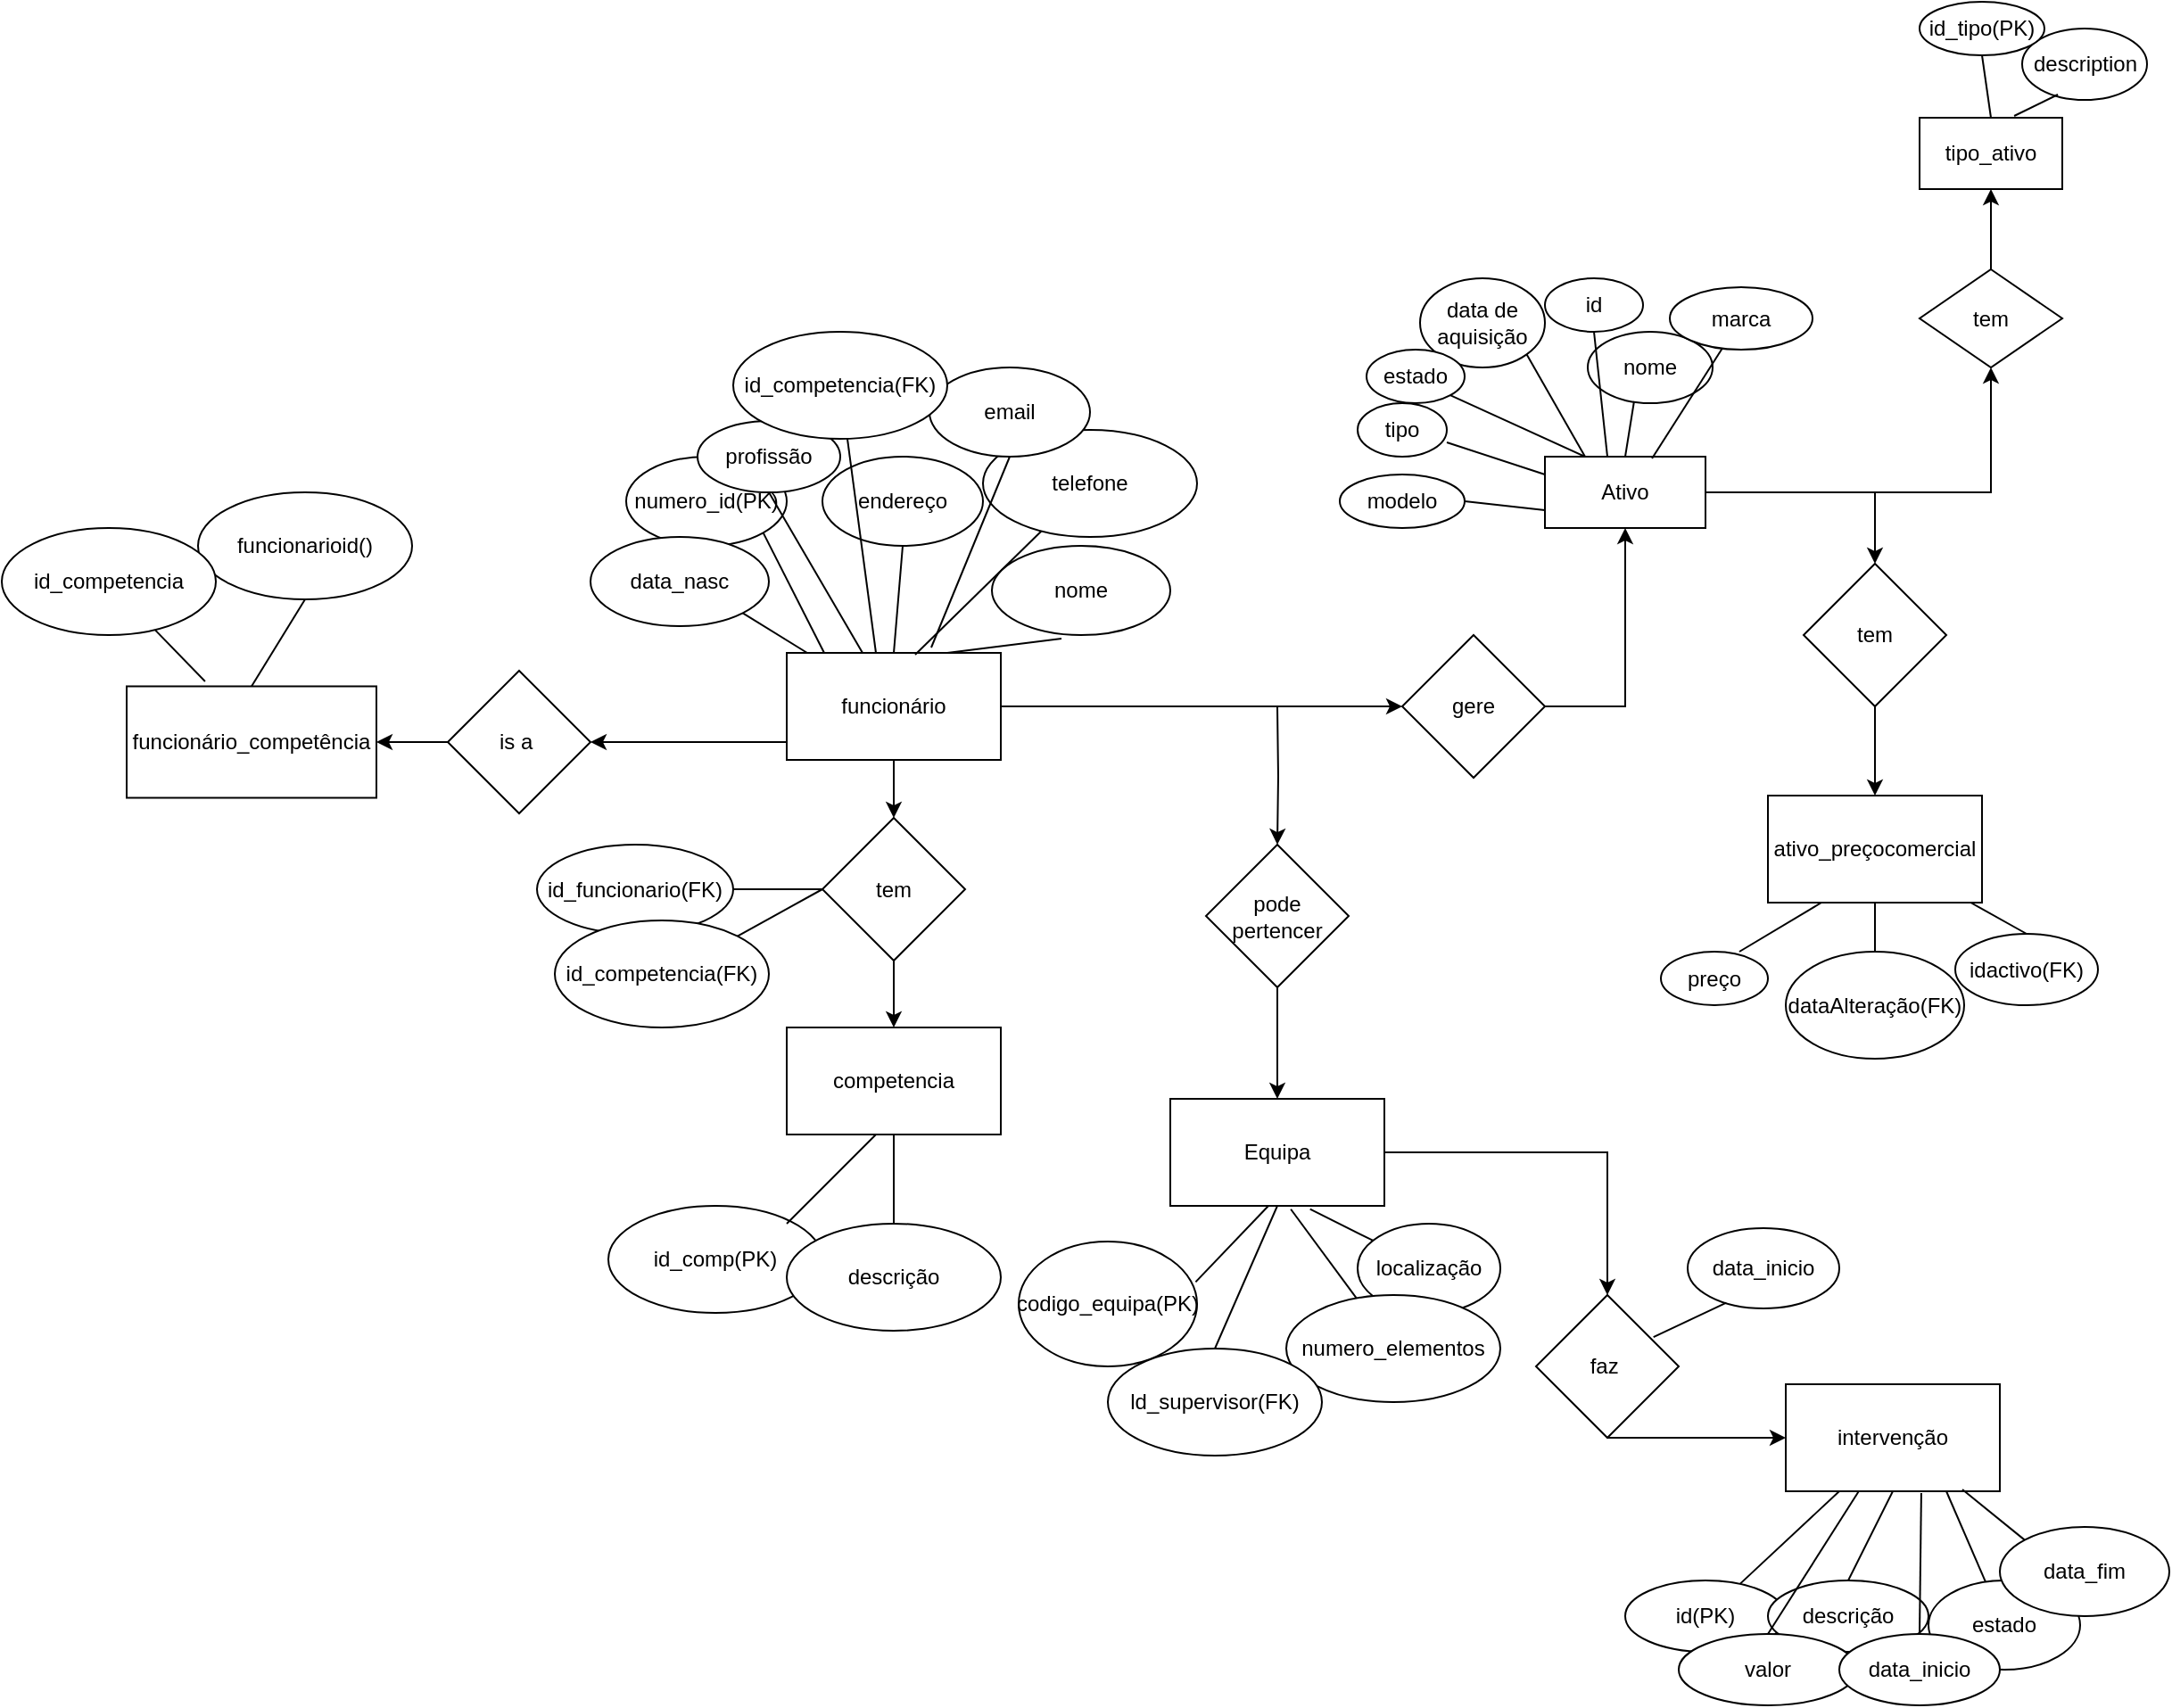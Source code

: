 <mxfile version="15.6.8" type="github"><diagram id="RiRNOo3PMDdVtDFo0Oja" name="Page-1"><mxGraphModel dx="2563" dy="2069" grid="1" gridSize="10" guides="1" tooltips="1" connect="1" arrows="1" fold="1" page="1" pageScale="1" pageWidth="827" pageHeight="1169" math="0" shadow="0"><root><mxCell id="0"/><mxCell id="1" parent="0"/><mxCell id="QVrU8I_HRrKM-z1Fk-Hs-78" style="edgeStyle=orthogonalEdgeStyle;rounded=0;orthogonalLoop=1;jettySize=auto;html=1;entryX=0.5;entryY=1;entryDx=0;entryDy=0;" parent="1" source="TFTgUp5jtIXC58tv8dnQ-1" edge="1" target="QVrU8I_HRrKM-z1Fk-Hs-79"><mxGeometry relative="1" as="geometry"><mxPoint x="540" y="-10" as="targetPoint"/><Array as="points"><mxPoint x="605" y="70"/></Array></mxGeometry></mxCell><mxCell id="QVrU8I_HRrKM-z1Fk-Hs-81" style="edgeStyle=orthogonalEdgeStyle;rounded=0;orthogonalLoop=1;jettySize=auto;html=1;" parent="1" source="TFTgUp5jtIXC58tv8dnQ-1" target="QVrU8I_HRrKM-z1Fk-Hs-82" edge="1"><mxGeometry relative="1" as="geometry"><mxPoint x="490" y="210" as="targetPoint"/></mxGeometry></mxCell><mxCell id="TFTgUp5jtIXC58tv8dnQ-1" value="Ativo" style="rounded=0;whiteSpace=wrap;html=1;" parent="1" vertex="1"><mxGeometry x="355" y="50" width="90" height="40" as="geometry"/></mxCell><mxCell id="TFTgUp5jtIXC58tv8dnQ-6" value="id" style="ellipse;whiteSpace=wrap;html=1;rounded=0;" parent="1" vertex="1"><mxGeometry x="355" y="-50" width="55" height="30" as="geometry"/></mxCell><mxCell id="TFTgUp5jtIXC58tv8dnQ-9" value="nome" style="ellipse;whiteSpace=wrap;html=1;" parent="1" vertex="1"><mxGeometry x="379" y="-20" width="70" height="40" as="geometry"/></mxCell><mxCell id="TFTgUp5jtIXC58tv8dnQ-10" value="data de aquisição" style="ellipse;whiteSpace=wrap;html=1;rounded=0;" parent="1" vertex="1"><mxGeometry x="285" y="-50" width="70" height="50" as="geometry"/></mxCell><mxCell id="TFTgUp5jtIXC58tv8dnQ-13" value="estado" style="ellipse;whiteSpace=wrap;html=1;rounded=0;" parent="1" vertex="1"><mxGeometry x="255" y="-10" width="55" height="30" as="geometry"/></mxCell><mxCell id="TFTgUp5jtIXC58tv8dnQ-15" value="marca" style="ellipse;whiteSpace=wrap;html=1;rounded=0;" parent="1" vertex="1"><mxGeometry x="425" y="-45" width="80" height="35" as="geometry"/></mxCell><mxCell id="TFTgUp5jtIXC58tv8dnQ-17" value="modelo" style="ellipse;whiteSpace=wrap;html=1;rounded=0;" parent="1" vertex="1"><mxGeometry x="240" y="60" width="70" height="30" as="geometry"/></mxCell><mxCell id="TFTgUp5jtIXC58tv8dnQ-19" value="tipo" style="ellipse;whiteSpace=wrap;html=1;rounded=0;" parent="1" vertex="1"><mxGeometry x="250" y="20" width="50" height="30" as="geometry"/></mxCell><mxCell id="TFTgUp5jtIXC58tv8dnQ-28" value="ativo_preçocomercial" style="rounded=0;whiteSpace=wrap;html=1;" parent="1" vertex="1"><mxGeometry x="480" y="240" width="120" height="60" as="geometry"/></mxCell><mxCell id="TFTgUp5jtIXC58tv8dnQ-29" value="idactivo(FK)" style="ellipse;whiteSpace=wrap;html=1;rounded=0;" parent="1" vertex="1"><mxGeometry x="585" y="317.5" width="80" height="40" as="geometry"/></mxCell><mxCell id="TFTgUp5jtIXC58tv8dnQ-31" value="preço" style="ellipse;whiteSpace=wrap;html=1;rounded=0;" parent="1" vertex="1"><mxGeometry x="420" y="327.5" width="60" height="30" as="geometry"/></mxCell><mxCell id="TFTgUp5jtIXC58tv8dnQ-33" value="dataAlteração(FK)" style="ellipse;whiteSpace=wrap;html=1;rounded=0;" parent="1" vertex="1"><mxGeometry x="490" y="327.5" width="100" height="60" as="geometry"/></mxCell><mxCell id="QVrU8I_HRrKM-z1Fk-Hs-20" value="" style="edgeStyle=orthogonalEdgeStyle;rounded=0;orthogonalLoop=1;jettySize=auto;html=1;" parent="1" source="QVrU8I_HRrKM-z1Fk-Hs-1" target="QVrU8I_HRrKM-z1Fk-Hs-19" edge="1"><mxGeometry relative="1" as="geometry"/></mxCell><mxCell id="QVrU8I_HRrKM-z1Fk-Hs-40" style="edgeStyle=orthogonalEdgeStyle;rounded=0;orthogonalLoop=1;jettySize=auto;html=1;exitX=0;exitY=0.75;exitDx=0;exitDy=0;entryX=1;entryY=0.5;entryDx=0;entryDy=0;" parent="1" source="QVrU8I_HRrKM-z1Fk-Hs-1" edge="1" target="QVrU8I_HRrKM-z1Fk-Hs-41"><mxGeometry relative="1" as="geometry"><mxPoint x="-210" y="280" as="targetPoint"/><Array as="points"><mxPoint x="-70" y="210"/><mxPoint x="-170" y="210"/></Array></mxGeometry></mxCell><mxCell id="QVrU8I_HRrKM-z1Fk-Hs-68" style="edgeStyle=orthogonalEdgeStyle;rounded=0;orthogonalLoop=1;jettySize=auto;html=1;entryX=0;entryY=0.5;entryDx=0;entryDy=0;" parent="1" source="QVrU8I_HRrKM-z1Fk-Hs-1" target="QVrU8I_HRrKM-z1Fk-Hs-69" edge="1"><mxGeometry relative="1" as="geometry"><mxPoint x="330" y="190" as="targetPoint"/></mxGeometry></mxCell><mxCell id="QVrU8I_HRrKM-z1Fk-Hs-1" value="funcionário" style="rounded=0;whiteSpace=wrap;html=1;" parent="1" vertex="1"><mxGeometry x="-70" y="160" width="120" height="60" as="geometry"/></mxCell><mxCell id="QVrU8I_HRrKM-z1Fk-Hs-3" value="numero_id(PK)" style="ellipse;whiteSpace=wrap;html=1;" parent="1" vertex="1"><mxGeometry x="-160" y="50" width="90" height="50" as="geometry"/></mxCell><mxCell id="QVrU8I_HRrKM-z1Fk-Hs-5" value="nome" style="ellipse;whiteSpace=wrap;html=1;" parent="1" vertex="1"><mxGeometry x="45" y="100" width="100" height="50" as="geometry"/></mxCell><mxCell id="QVrU8I_HRrKM-z1Fk-Hs-6" value="data_nasc" style="ellipse;whiteSpace=wrap;html=1;rounded=0;" parent="1" vertex="1"><mxGeometry x="-180" y="95" width="100" height="50" as="geometry"/></mxCell><mxCell id="QVrU8I_HRrKM-z1Fk-Hs-8" value="endereço" style="ellipse;whiteSpace=wrap;html=1;rounded=0;" parent="1" vertex="1"><mxGeometry x="-50" y="50" width="90" height="50" as="geometry"/></mxCell><mxCell id="QVrU8I_HRrKM-z1Fk-Hs-10" value="profissão" style="ellipse;whiteSpace=wrap;html=1;rounded=0;" parent="1" vertex="1"><mxGeometry x="-120" y="30" width="80" height="40" as="geometry"/></mxCell><mxCell id="QVrU8I_HRrKM-z1Fk-Hs-12" value="telefone" style="ellipse;whiteSpace=wrap;html=1;rounded=0;" parent="1" vertex="1"><mxGeometry x="40" y="35" width="120" height="60" as="geometry"/></mxCell><mxCell id="QVrU8I_HRrKM-z1Fk-Hs-14" value="email" style="ellipse;whiteSpace=wrap;html=1;rounded=0;" parent="1" vertex="1"><mxGeometry x="10" width="90" height="50" as="geometry"/></mxCell><mxCell id="QVrU8I_HRrKM-z1Fk-Hs-16" value="id_competencia(FK)" style="ellipse;whiteSpace=wrap;html=1;rounded=0;" parent="1" vertex="1"><mxGeometry x="-100" y="-20" width="120" height="60" as="geometry"/></mxCell><mxCell id="QVrU8I_HRrKM-z1Fk-Hs-22" value="" style="edgeStyle=orthogonalEdgeStyle;rounded=0;orthogonalLoop=1;jettySize=auto;html=1;" parent="1" source="QVrU8I_HRrKM-z1Fk-Hs-19" target="QVrU8I_HRrKM-z1Fk-Hs-21" edge="1"><mxGeometry relative="1" as="geometry"/></mxCell><mxCell id="QVrU8I_HRrKM-z1Fk-Hs-19" value="tem" style="rhombus;whiteSpace=wrap;html=1;rounded=0;" parent="1" vertex="1"><mxGeometry x="-50" y="252.5" width="80" height="80" as="geometry"/></mxCell><mxCell id="QVrU8I_HRrKM-z1Fk-Hs-21" value="competencia" style="whiteSpace=wrap;html=1;rounded=0;" parent="1" vertex="1"><mxGeometry x="-70" y="370" width="120" height="60" as="geometry"/></mxCell><mxCell id="QVrU8I_HRrKM-z1Fk-Hs-23" value="id_comp(PK)" style="ellipse;whiteSpace=wrap;html=1;rounded=0;" parent="1" vertex="1"><mxGeometry x="-170" y="470" width="120" height="60" as="geometry"/></mxCell><mxCell id="QVrU8I_HRrKM-z1Fk-Hs-25" value="descrição" style="ellipse;whiteSpace=wrap;html=1;rounded=0;" parent="1" vertex="1"><mxGeometry x="-70" y="480" width="120" height="60" as="geometry"/></mxCell><mxCell id="QVrU8I_HRrKM-z1Fk-Hs-27" value="intervenção" style="rounded=0;whiteSpace=wrap;html=1;" parent="1" vertex="1"><mxGeometry x="490" y="570" width="120" height="60" as="geometry"/></mxCell><mxCell id="QVrU8I_HRrKM-z1Fk-Hs-28" value="id(PK)" style="ellipse;whiteSpace=wrap;html=1;rounded=0;" parent="1" vertex="1"><mxGeometry x="400" y="680" width="90" height="40" as="geometry"/></mxCell><mxCell id="QVrU8I_HRrKM-z1Fk-Hs-30" value="descrição" style="ellipse;whiteSpace=wrap;html=1;rounded=0;" parent="1" vertex="1"><mxGeometry x="480" y="680" width="90" height="40" as="geometry"/></mxCell><mxCell id="QVrU8I_HRrKM-z1Fk-Hs-32" value="estado" style="ellipse;whiteSpace=wrap;html=1;rounded=0;" parent="1" vertex="1"><mxGeometry x="570" y="680" width="85" height="50" as="geometry"/></mxCell><mxCell id="QVrU8I_HRrKM-z1Fk-Hs-34" value="valor" style="ellipse;whiteSpace=wrap;html=1;rounded=0;" parent="1" vertex="1"><mxGeometry x="430" y="710" width="100" height="40" as="geometry"/></mxCell><mxCell id="QVrU8I_HRrKM-z1Fk-Hs-36" value="data_inicio" style="ellipse;whiteSpace=wrap;html=1;rounded=0;" parent="1" vertex="1"><mxGeometry x="520" y="710" width="90" height="40" as="geometry"/></mxCell><mxCell id="QVrU8I_HRrKM-z1Fk-Hs-38" value="data_fim" style="ellipse;whiteSpace=wrap;html=1;rounded=0;" parent="1" vertex="1"><mxGeometry x="610" y="650" width="95" height="50" as="geometry"/></mxCell><mxCell id="FYYSEpjkV9HO7ayscq3n-6" style="edgeStyle=orthogonalEdgeStyle;rounded=0;orthogonalLoop=1;jettySize=auto;html=1;entryX=1;entryY=0.5;entryDx=0;entryDy=0;" edge="1" parent="1" source="QVrU8I_HRrKM-z1Fk-Hs-41" target="QVrU8I_HRrKM-z1Fk-Hs-42"><mxGeometry relative="1" as="geometry"/></mxCell><mxCell id="QVrU8I_HRrKM-z1Fk-Hs-41" value="is a&amp;nbsp;" style="rhombus;whiteSpace=wrap;html=1;" parent="1" vertex="1"><mxGeometry x="-260" y="170" width="80" height="80" as="geometry"/></mxCell><mxCell id="QVrU8I_HRrKM-z1Fk-Hs-42" value="funcionário_competência" style="whiteSpace=wrap;html=1;" parent="1" vertex="1"><mxGeometry x="-440" y="178.75" width="140" height="62.5" as="geometry"/></mxCell><mxCell id="QVrU8I_HRrKM-z1Fk-Hs-44" value="funcionarioid()" style="ellipse;whiteSpace=wrap;html=1;" parent="1" vertex="1"><mxGeometry x="-400" y="70" width="120" height="60" as="geometry"/></mxCell><mxCell id="QVrU8I_HRrKM-z1Fk-Hs-46" value="id_competencia" style="ellipse;whiteSpace=wrap;html=1;" parent="1" vertex="1"><mxGeometry x="-510" y="90" width="120" height="60" as="geometry"/></mxCell><mxCell id="QVrU8I_HRrKM-z1Fk-Hs-63" style="edgeStyle=orthogonalEdgeStyle;rounded=0;orthogonalLoop=1;jettySize=auto;html=1;entryX=0.5;entryY=0;entryDx=0;entryDy=0;" parent="1" source="QVrU8I_HRrKM-z1Fk-Hs-48" target="QVrU8I_HRrKM-z1Fk-Hs-64" edge="1"><mxGeometry relative="1" as="geometry"><mxPoint x="345" y="560" as="targetPoint"/></mxGeometry></mxCell><mxCell id="QVrU8I_HRrKM-z1Fk-Hs-48" value="Equipa" style="rounded=0;whiteSpace=wrap;html=1;" parent="1" vertex="1"><mxGeometry x="145" y="410" width="120" height="60" as="geometry"/></mxCell><mxCell id="QVrU8I_HRrKM-z1Fk-Hs-49" value="codigo_equipa(PK)" style="ellipse;whiteSpace=wrap;html=1;rounded=0;" parent="1" vertex="1"><mxGeometry x="60" y="490" width="100" height="70" as="geometry"/></mxCell><mxCell id="QVrU8I_HRrKM-z1Fk-Hs-51" value="localização" style="ellipse;whiteSpace=wrap;html=1;rounded=0;" parent="1" vertex="1"><mxGeometry x="250" y="480" width="80" height="50" as="geometry"/></mxCell><mxCell id="QVrU8I_HRrKM-z1Fk-Hs-54" value="numero_elementos" style="ellipse;whiteSpace=wrap;html=1;rounded=0;" parent="1" vertex="1"><mxGeometry x="210" y="520" width="120" height="60" as="geometry"/></mxCell><mxCell id="QVrU8I_HRrKM-z1Fk-Hs-56" value="ld_supervisor(FK)" style="ellipse;whiteSpace=wrap;html=1;rounded=0;" parent="1" vertex="1"><mxGeometry x="110" y="550" width="120" height="60" as="geometry"/></mxCell><mxCell id="QVrU8I_HRrKM-z1Fk-Hs-62" style="edgeStyle=orthogonalEdgeStyle;rounded=0;orthogonalLoop=1;jettySize=auto;html=1;entryX=0.5;entryY=0;entryDx=0;entryDy=0;" parent="1" source="QVrU8I_HRrKM-z1Fk-Hs-61" target="QVrU8I_HRrKM-z1Fk-Hs-48" edge="1"><mxGeometry relative="1" as="geometry"/></mxCell><mxCell id="FYYSEpjkV9HO7ayscq3n-22" style="edgeStyle=orthogonalEdgeStyle;rounded=0;orthogonalLoop=1;jettySize=auto;html=1;" edge="1" parent="1" target="QVrU8I_HRrKM-z1Fk-Hs-61"><mxGeometry relative="1" as="geometry"><mxPoint x="205" y="190" as="sourcePoint"/></mxGeometry></mxCell><mxCell id="QVrU8I_HRrKM-z1Fk-Hs-61" value="pode pertencer" style="rhombus;whiteSpace=wrap;html=1;" parent="1" vertex="1"><mxGeometry x="165" y="267.5" width="80" height="80" as="geometry"/></mxCell><mxCell id="FYYSEpjkV9HO7ayscq3n-12" style="edgeStyle=orthogonalEdgeStyle;rounded=0;orthogonalLoop=1;jettySize=auto;html=1;entryX=0;entryY=0.5;entryDx=0;entryDy=0;" edge="1" parent="1" source="QVrU8I_HRrKM-z1Fk-Hs-64" target="QVrU8I_HRrKM-z1Fk-Hs-27"><mxGeometry relative="1" as="geometry"><Array as="points"><mxPoint x="450" y="600"/></Array></mxGeometry></mxCell><mxCell id="QVrU8I_HRrKM-z1Fk-Hs-64" value="faz&amp;nbsp;" style="rhombus;whiteSpace=wrap;html=1;" parent="1" vertex="1"><mxGeometry x="350" y="520" width="80" height="80" as="geometry"/></mxCell><mxCell id="QVrU8I_HRrKM-z1Fk-Hs-67" value="data_inicio" style="ellipse;whiteSpace=wrap;html=1;" parent="1" vertex="1"><mxGeometry x="435" y="482.5" width="85" height="45" as="geometry"/></mxCell><mxCell id="QVrU8I_HRrKM-z1Fk-Hs-70" style="edgeStyle=orthogonalEdgeStyle;rounded=0;orthogonalLoop=1;jettySize=auto;html=1;entryX=0.5;entryY=1;entryDx=0;entryDy=0;exitX=1;exitY=0.5;exitDx=0;exitDy=0;" parent="1" source="QVrU8I_HRrKM-z1Fk-Hs-69" target="TFTgUp5jtIXC58tv8dnQ-1" edge="1"><mxGeometry relative="1" as="geometry"/></mxCell><mxCell id="QVrU8I_HRrKM-z1Fk-Hs-69" value="gere" style="rhombus;whiteSpace=wrap;html=1;" parent="1" vertex="1"><mxGeometry x="275" y="150" width="80" height="80" as="geometry"/></mxCell><mxCell id="QVrU8I_HRrKM-z1Fk-Hs-75" value="tipo_ativo" style="rounded=0;whiteSpace=wrap;html=1;" parent="1" vertex="1"><mxGeometry x="565" y="-140" width="80" height="40" as="geometry"/></mxCell><mxCell id="QVrU8I_HRrKM-z1Fk-Hs-76" value="description" style="ellipse;whiteSpace=wrap;html=1;rounded=0;" parent="1" vertex="1"><mxGeometry x="622.5" y="-190" width="70" height="40" as="geometry"/></mxCell><mxCell id="QVrU8I_HRrKM-z1Fk-Hs-77" value="id_tipo(PK)" style="ellipse;whiteSpace=wrap;html=1;rounded=0;" parent="1" vertex="1"><mxGeometry x="565" y="-205" width="70" height="30" as="geometry"/></mxCell><mxCell id="QVrU8I_HRrKM-z1Fk-Hs-80" style="edgeStyle=orthogonalEdgeStyle;rounded=0;orthogonalLoop=1;jettySize=auto;html=1;entryX=0.5;entryY=1;entryDx=0;entryDy=0;" parent="1" source="QVrU8I_HRrKM-z1Fk-Hs-79" target="QVrU8I_HRrKM-z1Fk-Hs-75" edge="1"><mxGeometry relative="1" as="geometry"/></mxCell><mxCell id="QVrU8I_HRrKM-z1Fk-Hs-79" value="tem" style="rhombus;whiteSpace=wrap;html=1;" parent="1" vertex="1"><mxGeometry x="565" y="-55" width="80" height="55" as="geometry"/></mxCell><mxCell id="QVrU8I_HRrKM-z1Fk-Hs-83" style="edgeStyle=orthogonalEdgeStyle;rounded=0;orthogonalLoop=1;jettySize=auto;html=1;entryX=0.5;entryY=0;entryDx=0;entryDy=0;" parent="1" source="QVrU8I_HRrKM-z1Fk-Hs-82" target="TFTgUp5jtIXC58tv8dnQ-28" edge="1"><mxGeometry relative="1" as="geometry"/></mxCell><mxCell id="QVrU8I_HRrKM-z1Fk-Hs-82" value="tem" style="rhombus;whiteSpace=wrap;html=1;" parent="1" vertex="1"><mxGeometry x="500" y="110" width="80" height="80" as="geometry"/></mxCell><mxCell id="FYYSEpjkV9HO7ayscq3n-1" value="id_funcionario(FK)" style="ellipse;whiteSpace=wrap;html=1;rounded=0;" vertex="1" parent="1"><mxGeometry x="-210" y="267.5" width="110" height="50" as="geometry"/></mxCell><mxCell id="FYYSEpjkV9HO7ayscq3n-4" value="id_competencia(FK)" style="ellipse;whiteSpace=wrap;html=1;" vertex="1" parent="1"><mxGeometry x="-200" y="310" width="120" height="60" as="geometry"/></mxCell><mxCell id="FYYSEpjkV9HO7ayscq3n-10" style="edgeStyle=orthogonalEdgeStyle;rounded=0;orthogonalLoop=1;jettySize=auto;html=1;exitX=0.5;exitY=1;exitDx=0;exitDy=0;" edge="1" parent="1" source="FYYSEpjkV9HO7ayscq3n-4" target="FYYSEpjkV9HO7ayscq3n-4"><mxGeometry relative="1" as="geometry"/></mxCell><mxCell id="FYYSEpjkV9HO7ayscq3n-15" value="" style="endArrow=none;html=1;rounded=0;entryX=0.25;entryY=1;entryDx=0;entryDy=0;" edge="1" parent="1" source="QVrU8I_HRrKM-z1Fk-Hs-28" target="QVrU8I_HRrKM-z1Fk-Hs-27"><mxGeometry width="50" height="50" relative="1" as="geometry"><mxPoint x="325" y="770" as="sourcePoint"/><mxPoint x="375" y="720" as="targetPoint"/></mxGeometry></mxCell><mxCell id="FYYSEpjkV9HO7ayscq3n-16" value="" style="endArrow=none;html=1;rounded=0;exitX=0.5;exitY=0;exitDx=0;exitDy=0;" edge="1" parent="1" source="QVrU8I_HRrKM-z1Fk-Hs-34" target="QVrU8I_HRrKM-z1Fk-Hs-27"><mxGeometry width="50" height="50" relative="1" as="geometry"><mxPoint x="458.276" y="681.724" as="sourcePoint"/><mxPoint x="500" y="640" as="targetPoint"/></mxGeometry></mxCell><mxCell id="FYYSEpjkV9HO7ayscq3n-17" value="" style="endArrow=none;html=1;rounded=0;entryX=0.5;entryY=1;entryDx=0;entryDy=0;exitX=0.5;exitY=0;exitDx=0;exitDy=0;" edge="1" parent="1" source="QVrU8I_HRrKM-z1Fk-Hs-30" target="QVrU8I_HRrKM-z1Fk-Hs-27"><mxGeometry width="50" height="50" relative="1" as="geometry"><mxPoint x="468.276" y="691.724" as="sourcePoint"/><mxPoint x="510" y="650" as="targetPoint"/></mxGeometry></mxCell><mxCell id="FYYSEpjkV9HO7ayscq3n-18" value="" style="endArrow=none;html=1;rounded=0;entryX=0.633;entryY=1.017;entryDx=0;entryDy=0;entryPerimeter=0;exitX=0.5;exitY=0;exitDx=0;exitDy=0;" edge="1" parent="1" source="QVrU8I_HRrKM-z1Fk-Hs-36" target="QVrU8I_HRrKM-z1Fk-Hs-27"><mxGeometry width="50" height="50" relative="1" as="geometry"><mxPoint x="478.276" y="701.724" as="sourcePoint"/><mxPoint x="520" y="660" as="targetPoint"/></mxGeometry></mxCell><mxCell id="FYYSEpjkV9HO7ayscq3n-19" value="" style="endArrow=none;html=1;rounded=0;entryX=0.75;entryY=1;entryDx=0;entryDy=0;" edge="1" parent="1" source="QVrU8I_HRrKM-z1Fk-Hs-32" target="QVrU8I_HRrKM-z1Fk-Hs-27"><mxGeometry width="50" height="50" relative="1" as="geometry"><mxPoint x="488.276" y="711.724" as="sourcePoint"/><mxPoint x="530" y="670" as="targetPoint"/></mxGeometry></mxCell><mxCell id="FYYSEpjkV9HO7ayscq3n-20" value="" style="endArrow=none;html=1;rounded=0;entryX=0.825;entryY=0.983;entryDx=0;entryDy=0;entryPerimeter=0;exitX=0;exitY=0;exitDx=0;exitDy=0;" edge="1" parent="1" source="QVrU8I_HRrKM-z1Fk-Hs-38" target="QVrU8I_HRrKM-z1Fk-Hs-27"><mxGeometry width="50" height="50" relative="1" as="geometry"><mxPoint x="585.085" y="672.195" as="sourcePoint"/><mxPoint x="560" y="640" as="targetPoint"/></mxGeometry></mxCell><mxCell id="FYYSEpjkV9HO7ayscq3n-24" value="" style="endArrow=none;html=1;rounded=0;entryX=0;entryY=0.5;entryDx=0;entryDy=0;exitX=1;exitY=0.5;exitDx=0;exitDy=0;" edge="1" parent="1" source="FYYSEpjkV9HO7ayscq3n-1" target="QVrU8I_HRrKM-z1Fk-Hs-19"><mxGeometry width="50" height="50" relative="1" as="geometry"><mxPoint x="-100" y="320" as="sourcePoint"/><mxPoint x="-50" y="270" as="targetPoint"/></mxGeometry></mxCell><mxCell id="FYYSEpjkV9HO7ayscq3n-25" value="" style="endArrow=none;html=1;rounded=0;entryX=0;entryY=0.5;entryDx=0;entryDy=0;exitX=1;exitY=0;exitDx=0;exitDy=0;" edge="1" parent="1" source="FYYSEpjkV9HO7ayscq3n-4" target="QVrU8I_HRrKM-z1Fk-Hs-19"><mxGeometry width="50" height="50" relative="1" as="geometry"><mxPoint x="-90" y="302.5" as="sourcePoint"/><mxPoint x="-40" y="302.5" as="targetPoint"/></mxGeometry></mxCell><mxCell id="FYYSEpjkV9HO7ayscq3n-26" value="" style="endArrow=none;html=1;rounded=0;" edge="1" parent="1"><mxGeometry width="50" height="50" relative="1" as="geometry"><mxPoint x="-70" y="480" as="sourcePoint"/><mxPoint x="-20" y="430" as="targetPoint"/></mxGeometry></mxCell><mxCell id="FYYSEpjkV9HO7ayscq3n-27" value="" style="endArrow=none;html=1;rounded=0;entryX=0.5;entryY=1;entryDx=0;entryDy=0;exitX=0.5;exitY=0;exitDx=0;exitDy=0;" edge="1" parent="1" source="QVrU8I_HRrKM-z1Fk-Hs-25" target="QVrU8I_HRrKM-z1Fk-Hs-21"><mxGeometry width="50" height="50" relative="1" as="geometry"><mxPoint x="-20" y="480" as="sourcePoint"/><mxPoint x="30" y="430" as="targetPoint"/></mxGeometry></mxCell><mxCell id="FYYSEpjkV9HO7ayscq3n-29" value="" style="endArrow=none;html=1;rounded=0;exitX=0.992;exitY=0.324;exitDx=0;exitDy=0;exitPerimeter=0;" edge="1" parent="1" source="QVrU8I_HRrKM-z1Fk-Hs-49"><mxGeometry width="50" height="50" relative="1" as="geometry"><mxPoint x="150" y="520" as="sourcePoint"/><mxPoint x="200" y="470" as="targetPoint"/></mxGeometry></mxCell><mxCell id="FYYSEpjkV9HO7ayscq3n-30" value="" style="endArrow=none;html=1;rounded=0;entryX=0.5;entryY=1;entryDx=0;entryDy=0;exitX=0.5;exitY=0;exitDx=0;exitDy=0;" edge="1" parent="1" source="QVrU8I_HRrKM-z1Fk-Hs-56" target="QVrU8I_HRrKM-z1Fk-Hs-48"><mxGeometry width="50" height="50" relative="1" as="geometry"><mxPoint x="170" y="530" as="sourcePoint"/><mxPoint x="220" y="480" as="targetPoint"/></mxGeometry></mxCell><mxCell id="FYYSEpjkV9HO7ayscq3n-31" value="" style="endArrow=none;html=1;rounded=0;entryX=0.563;entryY=1.031;entryDx=0;entryDy=0;entryPerimeter=0;" edge="1" parent="1" source="QVrU8I_HRrKM-z1Fk-Hs-54" target="QVrU8I_HRrKM-z1Fk-Hs-48"><mxGeometry width="50" height="50" relative="1" as="geometry"><mxPoint x="180" y="560" as="sourcePoint"/><mxPoint x="215" y="480.0" as="targetPoint"/></mxGeometry></mxCell><mxCell id="FYYSEpjkV9HO7ayscq3n-32" value="" style="endArrow=none;html=1;rounded=0;entryX=0.653;entryY=1.031;entryDx=0;entryDy=0;entryPerimeter=0;" edge="1" parent="1" source="QVrU8I_HRrKM-z1Fk-Hs-51" target="QVrU8I_HRrKM-z1Fk-Hs-48"><mxGeometry width="50" height="50" relative="1" as="geometry"><mxPoint x="259.398" y="531.824" as="sourcePoint"/><mxPoint x="222.56" y="481.86" as="targetPoint"/></mxGeometry></mxCell><mxCell id="FYYSEpjkV9HO7ayscq3n-33" value="" style="endArrow=none;html=1;rounded=0;exitX=0.823;exitY=0.294;exitDx=0;exitDy=0;exitPerimeter=0;entryX=0.255;entryY=0.93;entryDx=0;entryDy=0;entryPerimeter=0;" edge="1" parent="1" source="QVrU8I_HRrKM-z1Fk-Hs-64" target="QVrU8I_HRrKM-z1Fk-Hs-67"><mxGeometry width="50" height="50" relative="1" as="geometry"><mxPoint x="420" y="570" as="sourcePoint"/><mxPoint x="470" y="520" as="targetPoint"/></mxGeometry></mxCell><mxCell id="FYYSEpjkV9HO7ayscq3n-34" value="" style="endArrow=none;html=1;rounded=0;exitX=0.5;exitY=0;exitDx=0;exitDy=0;entryX=0.5;entryY=1;entryDx=0;entryDy=0;" edge="1" parent="1" source="QVrU8I_HRrKM-z1Fk-Hs-42" target="QVrU8I_HRrKM-z1Fk-Hs-44"><mxGeometry width="50" height="50" relative="1" as="geometry"><mxPoint x="-370" y="180" as="sourcePoint"/><mxPoint x="-320" y="130" as="targetPoint"/></mxGeometry></mxCell><mxCell id="FYYSEpjkV9HO7ayscq3n-35" value="" style="endArrow=none;html=1;rounded=0;exitX=0.314;exitY=-0.044;exitDx=0;exitDy=0;exitPerimeter=0;" edge="1" parent="1" source="QVrU8I_HRrKM-z1Fk-Hs-42" target="QVrU8I_HRrKM-z1Fk-Hs-46"><mxGeometry width="50" height="50" relative="1" as="geometry"><mxPoint x="-360" y="177.5" as="sourcePoint"/><mxPoint x="-330" y="140" as="targetPoint"/></mxGeometry></mxCell><mxCell id="FYYSEpjkV9HO7ayscq3n-36" value="" style="endArrow=none;html=1;rounded=0;entryX=1;entryY=1;entryDx=0;entryDy=0;exitX=0.175;exitY=0;exitDx=0;exitDy=0;exitPerimeter=0;" edge="1" parent="1" source="QVrU8I_HRrKM-z1Fk-Hs-1" target="QVrU8I_HRrKM-z1Fk-Hs-3"><mxGeometry width="50" height="50" relative="1" as="geometry"><mxPoint x="-30" y="160" as="sourcePoint"/><mxPoint x="20" y="110" as="targetPoint"/></mxGeometry></mxCell><mxCell id="FYYSEpjkV9HO7ayscq3n-37" value="" style="endArrow=none;html=1;rounded=0;entryX=0.5;entryY=1;entryDx=0;entryDy=0;" edge="1" parent="1" source="QVrU8I_HRrKM-z1Fk-Hs-1" target="QVrU8I_HRrKM-z1Fk-Hs-10"><mxGeometry width="50" height="50" relative="1" as="geometry"><mxPoint x="-20" y="150" as="sourcePoint"/><mxPoint y="120" as="targetPoint"/></mxGeometry></mxCell><mxCell id="FYYSEpjkV9HO7ayscq3n-38" value="" style="endArrow=none;html=1;rounded=0;exitX=0.6;exitY=0.017;exitDx=0;exitDy=0;exitPerimeter=0;" edge="1" parent="1" source="QVrU8I_HRrKM-z1Fk-Hs-1" target="QVrU8I_HRrKM-z1Fk-Hs-12"><mxGeometry width="50" height="50" relative="1" as="geometry"><mxPoint x="10" y="180" as="sourcePoint"/><mxPoint x="10" y="130" as="targetPoint"/></mxGeometry></mxCell><mxCell id="FYYSEpjkV9HO7ayscq3n-39" value="" style="endArrow=none;html=1;rounded=0;exitX=0.75;exitY=0;exitDx=0;exitDy=0;entryX=0.39;entryY=1.04;entryDx=0;entryDy=0;entryPerimeter=0;" edge="1" parent="1" source="QVrU8I_HRrKM-z1Fk-Hs-1" target="QVrU8I_HRrKM-z1Fk-Hs-5"><mxGeometry width="50" height="50" relative="1" as="geometry"><mxPoint x="12" y="171.02" as="sourcePoint"/><mxPoint x="54.833" y="89.026" as="targetPoint"/></mxGeometry></mxCell><mxCell id="FYYSEpjkV9HO7ayscq3n-40" value="" style="endArrow=none;html=1;rounded=0;entryX=1;entryY=1;entryDx=0;entryDy=0;" edge="1" parent="1" source="QVrU8I_HRrKM-z1Fk-Hs-1" target="QVrU8I_HRrKM-z1Fk-Hs-6"><mxGeometry width="50" height="50" relative="1" as="geometry"><mxPoint x="-40" y="150" as="sourcePoint"/><mxPoint x="64.833" y="99.026" as="targetPoint"/></mxGeometry></mxCell><mxCell id="FYYSEpjkV9HO7ayscq3n-41" value="" style="endArrow=none;html=1;rounded=0;entryX=0.5;entryY=1;entryDx=0;entryDy=0;exitX=0.5;exitY=0;exitDx=0;exitDy=0;" edge="1" parent="1" source="QVrU8I_HRrKM-z1Fk-Hs-1" target="QVrU8I_HRrKM-z1Fk-Hs-8"><mxGeometry width="50" height="50" relative="1" as="geometry"><mxPoint x="-30" y="160" as="sourcePoint"/><mxPoint x="-59.645" y="112.678" as="targetPoint"/></mxGeometry></mxCell><mxCell id="FYYSEpjkV9HO7ayscq3n-42" value="" style="endArrow=none;html=1;rounded=0;" edge="1" parent="1" target="QVrU8I_HRrKM-z1Fk-Hs-16"><mxGeometry width="50" height="50" relative="1" as="geometry"><mxPoint x="-20" y="160" as="sourcePoint"/><mxPoint x="-59.645" y="112.678" as="targetPoint"/></mxGeometry></mxCell><mxCell id="FYYSEpjkV9HO7ayscq3n-43" value="" style="endArrow=none;html=1;rounded=0;entryX=0.5;entryY=1;entryDx=0;entryDy=0;exitX=0.675;exitY=-0.05;exitDx=0;exitDy=0;exitPerimeter=0;" edge="1" parent="1" source="QVrU8I_HRrKM-z1Fk-Hs-1" target="QVrU8I_HRrKM-z1Fk-Hs-14"><mxGeometry width="50" height="50" relative="1" as="geometry"><mxPoint x="-10.491" y="180" as="sourcePoint"/><mxPoint x="-49.645" y="122.678" as="targetPoint"/></mxGeometry></mxCell><mxCell id="FYYSEpjkV9HO7ayscq3n-45" value="" style="endArrow=none;html=1;rounded=0;exitX=0.25;exitY=0;exitDx=0;exitDy=0;entryX=1;entryY=1;entryDx=0;entryDy=0;" edge="1" parent="1" source="TFTgUp5jtIXC58tv8dnQ-1" target="TFTgUp5jtIXC58tv8dnQ-10"><mxGeometry width="50" height="50" relative="1" as="geometry"><mxPoint x="350" y="60" as="sourcePoint"/><mxPoint x="340" y="-20" as="targetPoint"/></mxGeometry></mxCell><mxCell id="FYYSEpjkV9HO7ayscq3n-46" value="" style="endArrow=none;html=1;rounded=0;entryX=1;entryY=1;entryDx=0;entryDy=0;exitX=0.25;exitY=0;exitDx=0;exitDy=0;" edge="1" parent="1" source="TFTgUp5jtIXC58tv8dnQ-1" target="TFTgUp5jtIXC58tv8dnQ-13"><mxGeometry width="50" height="50" relative="1" as="geometry"><mxPoint x="410" y="60" as="sourcePoint"/><mxPoint x="351.98" y="1" as="targetPoint"/></mxGeometry></mxCell><mxCell id="FYYSEpjkV9HO7ayscq3n-47" value="" style="endArrow=none;html=1;rounded=0;entryX=1;entryY=0.733;entryDx=0;entryDy=0;exitX=0;exitY=0.25;exitDx=0;exitDy=0;entryPerimeter=0;" edge="1" parent="1" source="TFTgUp5jtIXC58tv8dnQ-1" target="TFTgUp5jtIXC58tv8dnQ-19"><mxGeometry width="50" height="50" relative="1" as="geometry"><mxPoint x="387.5" y="60" as="sourcePoint"/><mxPoint x="311.766" y="25.703" as="targetPoint"/></mxGeometry></mxCell><mxCell id="FYYSEpjkV9HO7ayscq3n-48" value="" style="endArrow=none;html=1;rounded=0;entryX=1;entryY=0.5;entryDx=0;entryDy=0;exitX=0;exitY=0.75;exitDx=0;exitDy=0;" edge="1" parent="1" source="TFTgUp5jtIXC58tv8dnQ-1" target="TFTgUp5jtIXC58tv8dnQ-17"><mxGeometry width="50" height="50" relative="1" as="geometry"><mxPoint x="350" y="75" as="sourcePoint"/><mxPoint x="310" y="51.99" as="targetPoint"/></mxGeometry></mxCell><mxCell id="FYYSEpjkV9HO7ayscq3n-50" value="" style="endArrow=none;html=1;rounded=0;entryX=0.5;entryY=1;entryDx=0;entryDy=0;exitX=0.389;exitY=0;exitDx=0;exitDy=0;exitPerimeter=0;" edge="1" parent="1" source="TFTgUp5jtIXC58tv8dnQ-1" target="TFTgUp5jtIXC58tv8dnQ-6"><mxGeometry width="50" height="50" relative="1" as="geometry"><mxPoint x="400" y="50" as="sourcePoint"/><mxPoint x="320" y="61.99" as="targetPoint"/></mxGeometry></mxCell><mxCell id="FYYSEpjkV9HO7ayscq3n-51" value="" style="endArrow=none;html=1;rounded=0;entryX=0.371;entryY=0.975;entryDx=0;entryDy=0;exitX=0.5;exitY=0;exitDx=0;exitDy=0;entryPerimeter=0;" edge="1" parent="1" source="TFTgUp5jtIXC58tv8dnQ-1" target="TFTgUp5jtIXC58tv8dnQ-9"><mxGeometry width="50" height="50" relative="1" as="geometry"><mxPoint x="385" y="90" as="sourcePoint"/><mxPoint x="330" y="71.99" as="targetPoint"/></mxGeometry></mxCell><mxCell id="FYYSEpjkV9HO7ayscq3n-54" value="" style="endArrow=none;html=1;rounded=0;exitX=0.667;exitY=0.025;exitDx=0;exitDy=0;exitPerimeter=0;" edge="1" parent="1" source="TFTgUp5jtIXC58tv8dnQ-1" target="TFTgUp5jtIXC58tv8dnQ-15"><mxGeometry width="50" height="50" relative="1" as="geometry"><mxPoint x="430" y="70" as="sourcePoint"/><mxPoint x="480" y="20" as="targetPoint"/></mxGeometry></mxCell><mxCell id="FYYSEpjkV9HO7ayscq3n-56" value="" style="endArrow=none;html=1;rounded=0;exitX=0.5;exitY=0;exitDx=0;exitDy=0;" edge="1" parent="1" source="TFTgUp5jtIXC58tv8dnQ-29" target="TFTgUp5jtIXC58tv8dnQ-28"><mxGeometry width="50" height="50" relative="1" as="geometry"><mxPoint x="620" y="330" as="sourcePoint"/><mxPoint x="670" y="280" as="targetPoint"/></mxGeometry></mxCell><mxCell id="FYYSEpjkV9HO7ayscq3n-59" value="" style="endArrow=none;html=1;rounded=0;entryX=0.5;entryY=1;entryDx=0;entryDy=0;exitX=0.5;exitY=0;exitDx=0;exitDy=0;" edge="1" parent="1" source="TFTgUp5jtIXC58tv8dnQ-33" target="TFTgUp5jtIXC58tv8dnQ-28"><mxGeometry width="50" height="50" relative="1" as="geometry"><mxPoint x="656.716" y="325.858" as="sourcePoint"/><mxPoint x="589.96" y="311.02" as="targetPoint"/></mxGeometry></mxCell><mxCell id="FYYSEpjkV9HO7ayscq3n-61" value="" style="endArrow=none;html=1;rounded=0;entryX=0.25;entryY=1;entryDx=0;entryDy=0;exitX=0.733;exitY=0;exitDx=0;exitDy=0;exitPerimeter=0;" edge="1" parent="1" source="TFTgUp5jtIXC58tv8dnQ-31" target="TFTgUp5jtIXC58tv8dnQ-28"><mxGeometry width="50" height="50" relative="1" as="geometry"><mxPoint x="666.716" y="335.858" as="sourcePoint"/><mxPoint x="599.96" y="321.02" as="targetPoint"/></mxGeometry></mxCell><mxCell id="FYYSEpjkV9HO7ayscq3n-63" value="" style="endArrow=none;html=1;rounded=0;entryX=0.286;entryY=0.925;entryDx=0;entryDy=0;entryPerimeter=0;exitX=0.663;exitY=-0.025;exitDx=0;exitDy=0;exitPerimeter=0;" edge="1" parent="1" source="QVrU8I_HRrKM-z1Fk-Hs-75" target="QVrU8I_HRrKM-z1Fk-Hs-76"><mxGeometry width="50" height="50" relative="1" as="geometry"><mxPoint x="620" y="-130" as="sourcePoint"/><mxPoint x="670" y="-180" as="targetPoint"/></mxGeometry></mxCell><mxCell id="FYYSEpjkV9HO7ayscq3n-64" value="" style="endArrow=none;html=1;rounded=0;entryX=0.5;entryY=1;entryDx=0;entryDy=0;exitX=0.5;exitY=0;exitDx=0;exitDy=0;" edge="1" parent="1" source="QVrU8I_HRrKM-z1Fk-Hs-75" target="QVrU8I_HRrKM-z1Fk-Hs-77"><mxGeometry width="50" height="50" relative="1" as="geometry"><mxPoint x="628.04" y="-131" as="sourcePoint"/><mxPoint x="665.02" y="-158" as="targetPoint"/></mxGeometry></mxCell></root></mxGraphModel></diagram></mxfile>